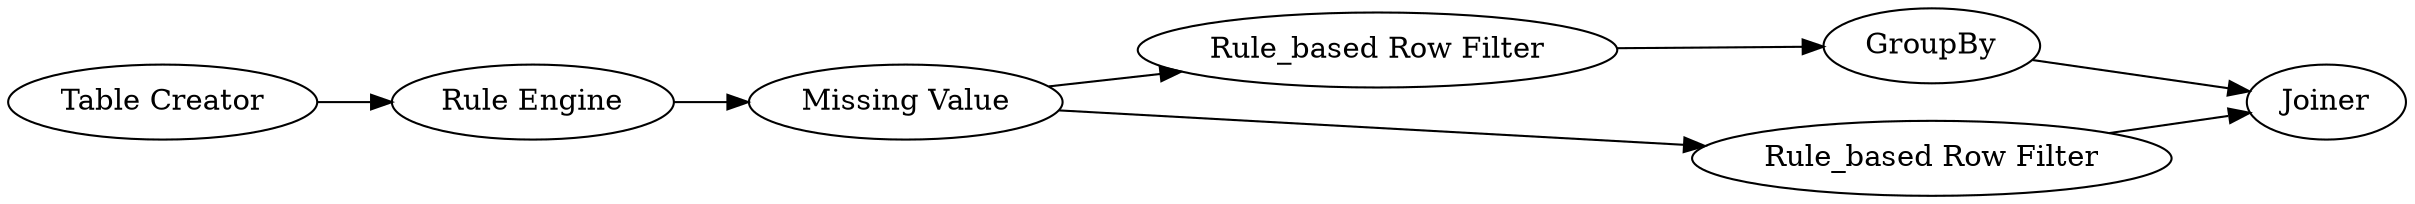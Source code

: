 digraph {
	51 -> 52
	53 -> 54
	53 -> 57
	55 -> 58
	52 -> 53
	54 -> 55
	57 -> 58
	57 [label="Rule_based Row Filter"]
	55 [label=GroupBy]
	53 [label="Missing Value"]
	51 [label="Table Creator"]
	58 [label=Joiner]
	54 [label="Rule_based Row Filter"]
	52 [label="Rule Engine"]
	rankdir=LR
}
